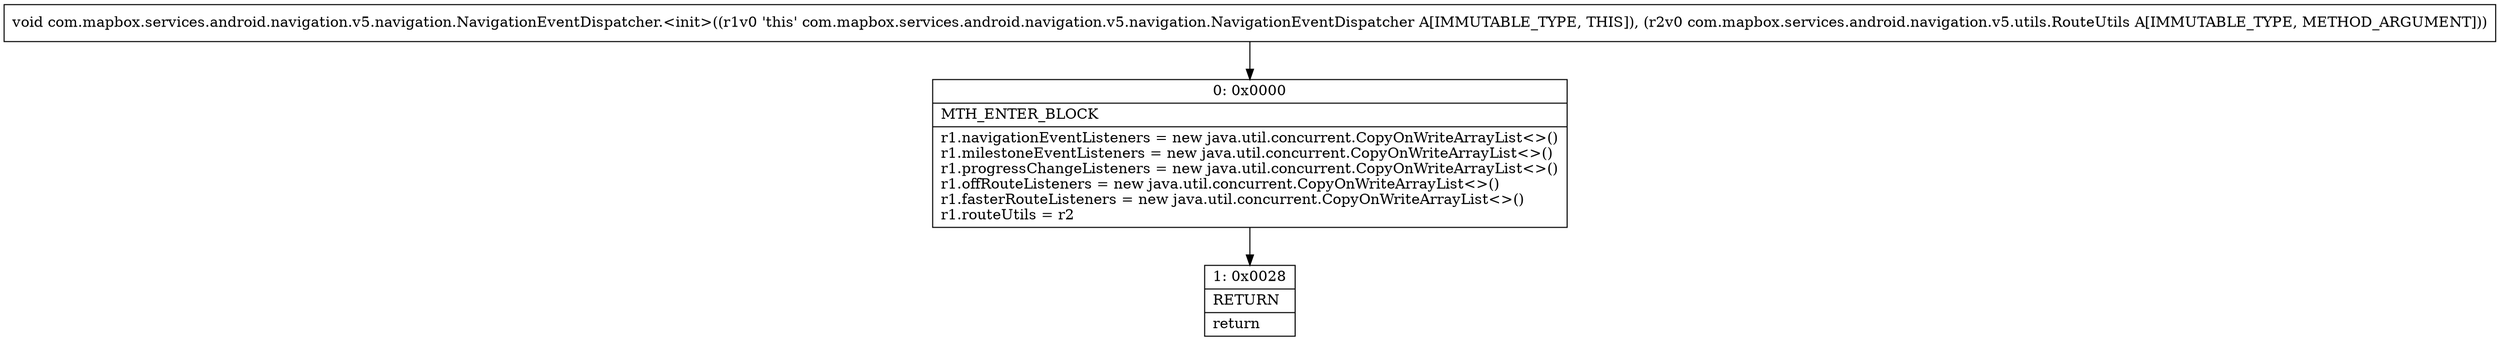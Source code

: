 digraph "CFG forcom.mapbox.services.android.navigation.v5.navigation.NavigationEventDispatcher.\<init\>(Lcom\/mapbox\/services\/android\/navigation\/v5\/utils\/RouteUtils;)V" {
Node_0 [shape=record,label="{0\:\ 0x0000|MTH_ENTER_BLOCK\l|r1.navigationEventListeners = new java.util.concurrent.CopyOnWriteArrayList\<\>()\lr1.milestoneEventListeners = new java.util.concurrent.CopyOnWriteArrayList\<\>()\lr1.progressChangeListeners = new java.util.concurrent.CopyOnWriteArrayList\<\>()\lr1.offRouteListeners = new java.util.concurrent.CopyOnWriteArrayList\<\>()\lr1.fasterRouteListeners = new java.util.concurrent.CopyOnWriteArrayList\<\>()\lr1.routeUtils = r2\l}"];
Node_1 [shape=record,label="{1\:\ 0x0028|RETURN\l|return\l}"];
MethodNode[shape=record,label="{void com.mapbox.services.android.navigation.v5.navigation.NavigationEventDispatcher.\<init\>((r1v0 'this' com.mapbox.services.android.navigation.v5.navigation.NavigationEventDispatcher A[IMMUTABLE_TYPE, THIS]), (r2v0 com.mapbox.services.android.navigation.v5.utils.RouteUtils A[IMMUTABLE_TYPE, METHOD_ARGUMENT])) }"];
MethodNode -> Node_0;
Node_0 -> Node_1;
}

